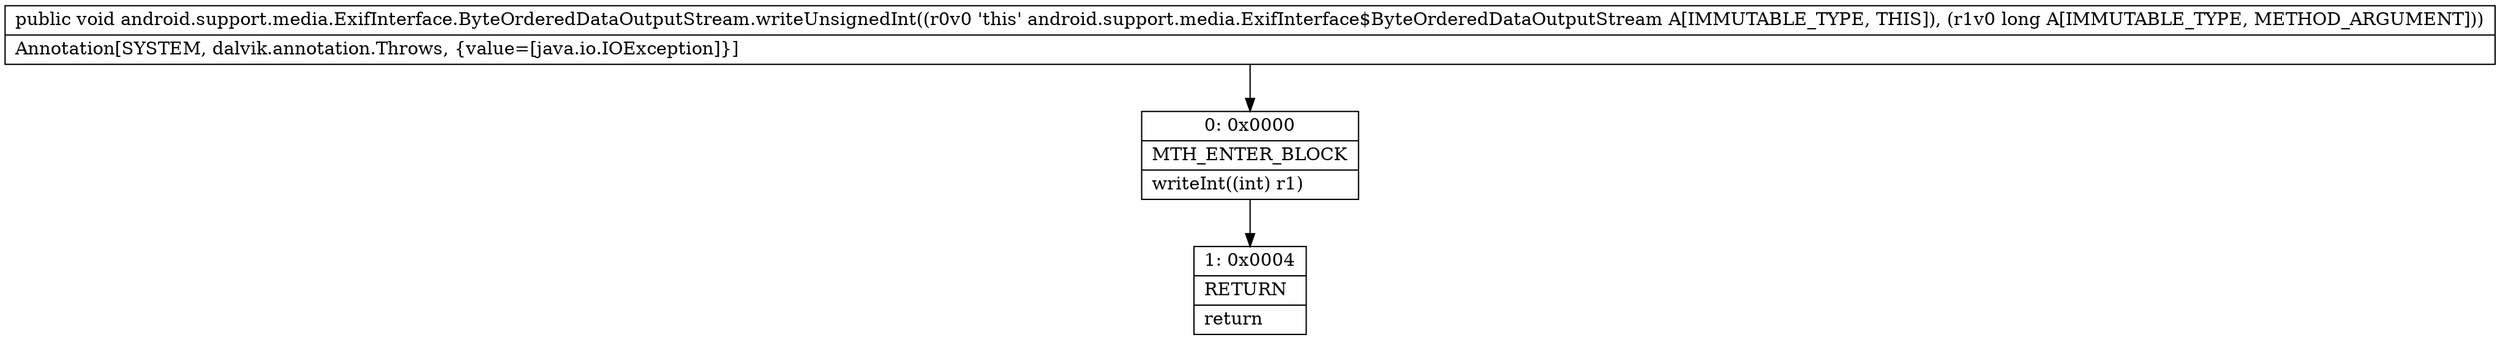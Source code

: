 digraph "CFG forandroid.support.media.ExifInterface.ByteOrderedDataOutputStream.writeUnsignedInt(J)V" {
Node_0 [shape=record,label="{0\:\ 0x0000|MTH_ENTER_BLOCK\l|writeInt((int) r1)\l}"];
Node_1 [shape=record,label="{1\:\ 0x0004|RETURN\l|return\l}"];
MethodNode[shape=record,label="{public void android.support.media.ExifInterface.ByteOrderedDataOutputStream.writeUnsignedInt((r0v0 'this' android.support.media.ExifInterface$ByteOrderedDataOutputStream A[IMMUTABLE_TYPE, THIS]), (r1v0 long A[IMMUTABLE_TYPE, METHOD_ARGUMENT]))  | Annotation[SYSTEM, dalvik.annotation.Throws, \{value=[java.io.IOException]\}]\l}"];
MethodNode -> Node_0;
Node_0 -> Node_1;
}

